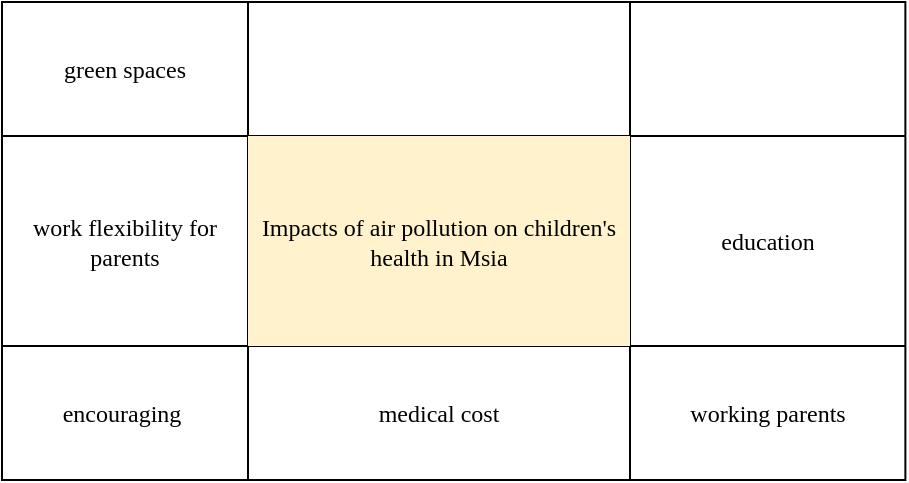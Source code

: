 <mxfile version="26.1.0">
  <diagram name="Page-1" id="VDsmp9Ex4F8U1UNaEQhH">
    <mxGraphModel dx="900" dy="931" grid="0" gridSize="10" guides="1" tooltips="1" connect="1" arrows="1" fold="1" page="0" pageScale="1" pageWidth="850" pageHeight="1100" math="0" shadow="0">
      <root>
        <mxCell id="0" />
        <mxCell id="1" parent="0" />
        <mxCell id="hVhLU8-apy723vky3uoX-127" value="" style="shape=table;startSize=0;container=1;collapsible=0;childLayout=tableLayout;" parent="1" vertex="1">
          <mxGeometry x="-290" y="-242" width="451.69" height="239" as="geometry" />
        </mxCell>
        <mxCell id="hVhLU8-apy723vky3uoX-128" value="" style="shape=tableRow;horizontal=0;startSize=0;swimlaneHead=0;swimlaneBody=0;strokeColor=inherit;top=0;left=0;bottom=0;right=0;collapsible=0;dropTarget=0;fillColor=none;points=[[0,0.5],[1,0.5]];portConstraint=eastwest;" parent="hVhLU8-apy723vky3uoX-127" vertex="1">
          <mxGeometry width="451.69" height="67" as="geometry" />
        </mxCell>
        <mxCell id="hVhLU8-apy723vky3uoX-129" value="green spaces" style="shape=partialRectangle;html=1;whiteSpace=wrap;connectable=0;strokeColor=inherit;overflow=hidden;fillColor=none;top=0;left=0;bottom=0;right=0;pointerEvents=1;fontFamily=Lucida Console;" parent="hVhLU8-apy723vky3uoX-128" vertex="1">
          <mxGeometry width="123" height="67" as="geometry">
            <mxRectangle width="123" height="67" as="alternateBounds" />
          </mxGeometry>
        </mxCell>
        <mxCell id="hVhLU8-apy723vky3uoX-130" value="" style="shape=partialRectangle;html=1;whiteSpace=wrap;connectable=0;strokeColor=inherit;overflow=hidden;fillColor=none;top=0;left=0;bottom=0;right=0;pointerEvents=1;fontFamily=Lucida Console;" parent="hVhLU8-apy723vky3uoX-128" vertex="1">
          <mxGeometry x="123" width="191" height="67" as="geometry">
            <mxRectangle width="191" height="67" as="alternateBounds" />
          </mxGeometry>
        </mxCell>
        <mxCell id="hVhLU8-apy723vky3uoX-131" value="" style="shape=partialRectangle;html=1;whiteSpace=wrap;connectable=0;strokeColor=inherit;overflow=hidden;fillColor=none;top=0;left=0;bottom=0;right=0;pointerEvents=1;fontFamily=Lucida Console;" parent="hVhLU8-apy723vky3uoX-128" vertex="1">
          <mxGeometry x="314" width="138" height="67" as="geometry">
            <mxRectangle width="138" height="67" as="alternateBounds" />
          </mxGeometry>
        </mxCell>
        <mxCell id="hVhLU8-apy723vky3uoX-132" value="" style="shape=tableRow;horizontal=0;startSize=0;swimlaneHead=0;swimlaneBody=0;strokeColor=inherit;top=0;left=0;bottom=0;right=0;collapsible=0;dropTarget=0;fillColor=none;points=[[0,0.5],[1,0.5]];portConstraint=eastwest;" parent="hVhLU8-apy723vky3uoX-127" vertex="1">
          <mxGeometry y="67" width="451.69" height="105" as="geometry" />
        </mxCell>
        <mxCell id="hVhLU8-apy723vky3uoX-133" value="work flexibility for parents" style="shape=partialRectangle;html=1;whiteSpace=wrap;connectable=0;strokeColor=inherit;overflow=hidden;fillColor=none;top=0;left=0;bottom=0;right=0;pointerEvents=1;fontFamily=Lucida Console;" parent="hVhLU8-apy723vky3uoX-132" vertex="1">
          <mxGeometry width="123" height="105" as="geometry">
            <mxRectangle width="123" height="105" as="alternateBounds" />
          </mxGeometry>
        </mxCell>
        <mxCell id="hVhLU8-apy723vky3uoX-134" value="Impacts of air pollution on children&#39;s health in Msia" style="shape=partialRectangle;html=1;whiteSpace=wrap;connectable=0;strokeColor=#d6b656;overflow=hidden;fillColor=#fff2cc;top=0;left=0;bottom=0;right=0;pointerEvents=1;fontFamily=Lucida Console;" parent="hVhLU8-apy723vky3uoX-132" vertex="1">
          <mxGeometry x="123" width="191" height="105" as="geometry">
            <mxRectangle width="191" height="105" as="alternateBounds" />
          </mxGeometry>
        </mxCell>
        <mxCell id="hVhLU8-apy723vky3uoX-135" value="education" style="shape=partialRectangle;html=1;whiteSpace=wrap;connectable=0;strokeColor=inherit;overflow=hidden;fillColor=none;top=0;left=0;bottom=0;right=0;pointerEvents=1;fontFamily=Lucida Console;" parent="hVhLU8-apy723vky3uoX-132" vertex="1">
          <mxGeometry x="314" width="138" height="105" as="geometry">
            <mxRectangle width="138" height="105" as="alternateBounds" />
          </mxGeometry>
        </mxCell>
        <mxCell id="hVhLU8-apy723vky3uoX-136" value="" style="shape=tableRow;horizontal=0;startSize=0;swimlaneHead=0;swimlaneBody=0;strokeColor=inherit;top=0;left=0;bottom=0;right=0;collapsible=0;dropTarget=0;fillColor=none;points=[[0,0.5],[1,0.5]];portConstraint=eastwest;" parent="hVhLU8-apy723vky3uoX-127" vertex="1">
          <mxGeometry y="172" width="451.69" height="67" as="geometry" />
        </mxCell>
        <mxCell id="hVhLU8-apy723vky3uoX-137" value="encouraging&amp;nbsp;" style="shape=partialRectangle;html=1;whiteSpace=wrap;connectable=0;strokeColor=inherit;overflow=hidden;fillColor=none;top=0;left=0;bottom=0;right=0;pointerEvents=1;fontFamily=Lucida Console;" parent="hVhLU8-apy723vky3uoX-136" vertex="1">
          <mxGeometry width="123" height="67" as="geometry">
            <mxRectangle width="123" height="67" as="alternateBounds" />
          </mxGeometry>
        </mxCell>
        <mxCell id="hVhLU8-apy723vky3uoX-138" value="medical cost" style="shape=partialRectangle;html=1;whiteSpace=wrap;connectable=0;strokeColor=inherit;overflow=hidden;fillColor=none;top=0;left=0;bottom=0;right=0;pointerEvents=1;fontFamily=Lucida Console;" parent="hVhLU8-apy723vky3uoX-136" vertex="1">
          <mxGeometry x="123" width="191" height="67" as="geometry">
            <mxRectangle width="191" height="67" as="alternateBounds" />
          </mxGeometry>
        </mxCell>
        <mxCell id="hVhLU8-apy723vky3uoX-139" value="working parents" style="shape=partialRectangle;html=1;whiteSpace=wrap;connectable=0;strokeColor=inherit;overflow=hidden;fillColor=none;top=0;left=0;bottom=0;right=0;pointerEvents=1;fontFamily=Lucida Console;" parent="hVhLU8-apy723vky3uoX-136" vertex="1">
          <mxGeometry x="314" width="138" height="67" as="geometry">
            <mxRectangle width="138" height="67" as="alternateBounds" />
          </mxGeometry>
        </mxCell>
      </root>
    </mxGraphModel>
  </diagram>
</mxfile>
